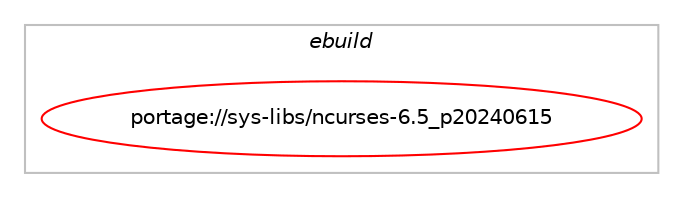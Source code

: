 digraph prolog {

# *************
# Graph options
# *************

newrank=true;
concentrate=true;
compound=true;
graph [rankdir=LR,fontname=Helvetica,fontsize=10,ranksep=1.5];#, ranksep=2.5, nodesep=0.2];
edge  [arrowhead=vee];
node  [fontname=Helvetica,fontsize=10];

# **********
# The ebuild
# **********

subgraph cluster_leftcol {
color=gray;
label=<<i>ebuild</i>>;
id [label="portage://sys-libs/ncurses-6.5_p20240615", color=red, width=4, href="../sys-libs/ncurses-6.5_p20240615.svg"];
}

# ****************
# The dependencies
# ****************

subgraph cluster_midcol {
color=gray;
label=<<i>dependencies</i>>;
subgraph cluster_compile {
fillcolor="#eeeeee";
style=filled;
label=<<i>compile</i>>;
# *** BEGIN UNKNOWN DEPENDENCY TYPE (TODO) ***
# id -> equal(use_conditional_group(positive,gpm,portage://sys-libs/ncurses-6.5_p20240615,[package_dependency(portage://sys-libs/ncurses-6.5_p20240615,install,no,sys-libs,gpm,none,[,,],[],[use(optenable(abi_x86_32),negative),use(optenable(abi_x86_64),negative),use(optenable(abi_x86_x32),negative),use(optenable(abi_mips_n32),negative),use(optenable(abi_mips_n64),negative),use(optenable(abi_mips_o32),negative),use(optenable(abi_s390_32),negative),use(optenable(abi_s390_64),negative)])]))
# *** END UNKNOWN DEPENDENCY TYPE (TODO) ***

}
subgraph cluster_compileandrun {
fillcolor="#eeeeee";
style=filled;
label=<<i>compile and run</i>>;
}
subgraph cluster_run {
fillcolor="#eeeeee";
style=filled;
label=<<i>run</i>>;
# *** BEGIN UNKNOWN DEPENDENCY TYPE (TODO) ***
# id -> equal(use_conditional_group(positive,gpm,portage://sys-libs/ncurses-6.5_p20240615,[package_dependency(portage://sys-libs/ncurses-6.5_p20240615,run,no,sys-libs,gpm,none,[,,],[],[use(optenable(abi_x86_32),negative),use(optenable(abi_x86_64),negative),use(optenable(abi_x86_x32),negative),use(optenable(abi_mips_n32),negative),use(optenable(abi_mips_n64),negative),use(optenable(abi_mips_o32),negative),use(optenable(abi_s390_32),negative),use(optenable(abi_s390_64),negative)])]))
# *** END UNKNOWN DEPENDENCY TYPE (TODO) ***

# *** BEGIN UNKNOWN DEPENDENCY TYPE (TODO) ***
# id -> equal(package_dependency(portage://sys-libs/ncurses-6.5_p20240615,run,weak,sys-libs,ncurses,smallerequal,[5.9,,-r4,5.9-r4],[slot(5)],[]))
# *** END UNKNOWN DEPENDENCY TYPE (TODO) ***

# *** BEGIN UNKNOWN DEPENDENCY TYPE (TODO) ***
# id -> equal(package_dependency(portage://sys-libs/ncurses-6.5_p20240615,run,weak,sys-libs,slang,smaller,[2.3.2,,_pre23,2.3.2_pre23],[],[]))
# *** END UNKNOWN DEPENDENCY TYPE (TODO) ***

# *** BEGIN UNKNOWN DEPENDENCY TYPE (TODO) ***
# id -> equal(package_dependency(portage://sys-libs/ncurses-6.5_p20240615,run,weak,x11-terms,rxvt-unicode,smaller,[9.06,,-r3,9.06-r3],[],[]))
# *** END UNKNOWN DEPENDENCY TYPE (TODO) ***

# *** BEGIN UNKNOWN DEPENDENCY TYPE (TODO) ***
# id -> equal(package_dependency(portage://sys-libs/ncurses-6.5_p20240615,run,weak,x11-terms,st,smaller,[0.6,,-r1,0.6-r1],[],[]))
# *** END UNKNOWN DEPENDENCY TYPE (TODO) ***

}
}

# **************
# The candidates
# **************

subgraph cluster_choices {
rank=same;
color=gray;
label=<<i>candidates</i>>;

}

}
